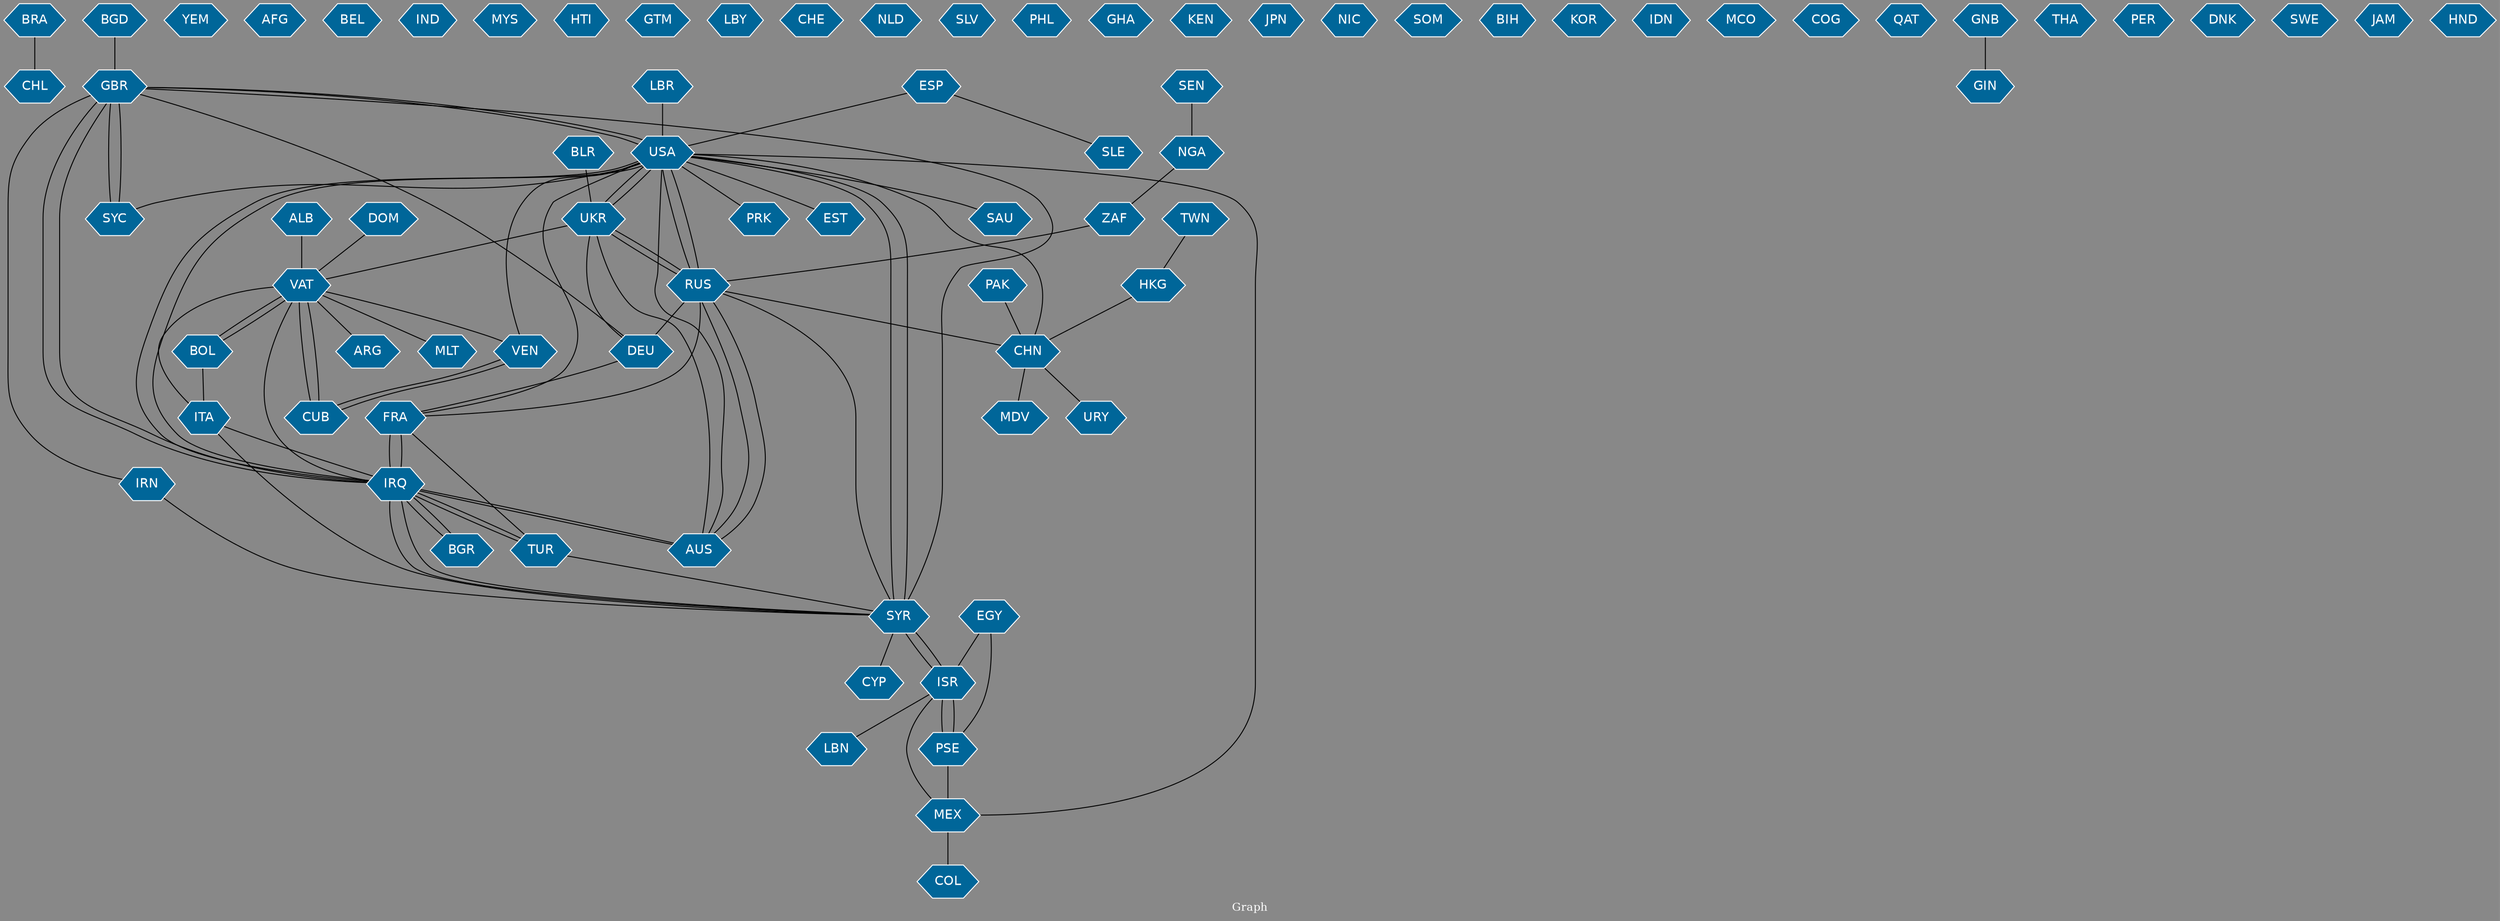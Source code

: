 // Countries together in item graph
graph {
	graph [bgcolor="#888888" fontcolor=white fontsize=12 label="Graph" outputorder=edgesfirst overlap=prism]
	node [color=white fillcolor="#006699" fontcolor=white fontname=Helvetica shape=hexagon style=filled]
	edge [arrowhead=open color=black fontcolor=white fontname=Courier fontsize=12]
		CHL [label=CHL]
		GBR [label=GBR]
		UKR [label=UKR]
		RUS [label=RUS]
		USA [label=USA]
		SAU [label=SAU]
		FRA [label=FRA]
		IRQ [label=IRQ]
		YEM [label=YEM]
		AFG [label=AFG]
		VAT [label=VAT]
		PSE [label=PSE]
		BEL [label=BEL]
		SYR [label=SYR]
		VEN [label=VEN]
		PAK [label=PAK]
		IND [label=IND]
		BOL [label=BOL]
		CUB [label=CUB]
		LBR [label=LBR]
		TUR [label=TUR]
		MYS [label=MYS]
		MEX [label=MEX]
		AUS [label=AUS]
		ITA [label=ITA]
		ZAF [label=ZAF]
		EGY [label=EGY]
		ESP [label=ESP]
		HTI [label=HTI]
		DEU [label=DEU]
		ISR [label=ISR]
		LBN [label=LBN]
		ALB [label=ALB]
		ARG [label=ARG]
		BRA [label=BRA]
		HKG [label=HKG]
		CHN [label=CHN]
		GTM [label=GTM]
		DOM [label=DOM]
		LBY [label=LBY]
		NGA [label=NGA]
		SYC [label=SYC]
		IRN [label=IRN]
		BGD [label=BGD]
		CHE [label=CHE]
		COL [label=COL]
		NLD [label=NLD]
		SEN [label=SEN]
		SLV [label=SLV]
		PHL [label=PHL]
		SLE [label=SLE]
		URY [label=URY]
		GHA [label=GHA]
		KEN [label=KEN]
		JPN [label=JPN]
		NIC [label=NIC]
		SOM [label=SOM]
		BIH [label=BIH]
		KOR [label=KOR]
		CYP [label=CYP]
		BLR [label=BLR]
		PRK [label=PRK]
		MLT [label=MLT]
		IDN [label=IDN]
		MCO [label=MCO]
		COG [label=COG]
		QAT [label=QAT]
		GNB [label=GNB]
		GIN [label=GIN]
		THA [label=THA]
		PER [label=PER]
		DNK [label=DNK]
		EST [label=EST]
		TWN [label=TWN]
		SWE [label=SWE]
		JAM [label=JAM]
		MDV [label=MDV]
		BGR [label=BGR]
		HND [label=HND]
			GBR -- IRN [weight=1]
			IRQ -- GBR [weight=2]
			VEN -- USA [weight=1]
			VAT -- ARG [weight=1]
			ESP -- SLE [weight=1]
			SYR -- CYP [weight=1]
			ITA -- IRQ [weight=1]
			TUR -- SYR [weight=1]
			UKR -- AUS [weight=1]
			DEU -- GBR [weight=1]
			MEX -- COL [weight=1]
			RUS -- DEU [weight=1]
			LBR -- USA [weight=1]
			BOL -- ITA [weight=1]
			BGD -- GBR [weight=1]
			CHN -- MDV [weight=1]
			PAK -- CHN [weight=1]
			USA -- EST [weight=1]
			RUS -- AUS [weight=1]
			USA -- UKR [weight=1]
			ISR -- LBN [weight=1]
			CHN -- USA [weight=1]
			EGY -- PSE [weight=1]
			TUR -- FRA [weight=1]
			EGY -- ISR [weight=1]
			AUS -- IRQ [weight=1]
			USA -- SYR [weight=2]
			ZAF -- RUS [weight=1]
			USA -- IRQ [weight=2]
			BLR -- UKR [weight=1]
			UKR -- USA [weight=3]
			USA -- RUS [weight=1]
			IRQ -- SYR [weight=1]
			PSE -- ISR [weight=8]
			HKG -- CHN [weight=1]
			CHN -- URY [weight=1]
			CUB -- VAT [weight=1]
			MEX -- ISR [weight=1]
			IRN -- SYR [weight=1]
			BOL -- VAT [weight=2]
			GBR -- IRQ [weight=2]
			TWN -- HKG [weight=1]
			GBR -- SYR [weight=1]
			SYR -- RUS [weight=1]
			FRA -- USA [weight=1]
			DEU -- FRA [weight=1]
			ISR -- PSE [weight=5]
			VAT -- BOL [weight=1]
			VAT -- MLT [weight=1]
			IRQ -- BGR [weight=1]
			PSE -- MEX [weight=1]
			ALB -- VAT [weight=3]
			ITA -- SYR [weight=1]
			BRA -- CHL [weight=1]
			SEN -- NGA [weight=1]
			VAT -- IRQ [weight=1]
			TUR -- IRQ [weight=2]
			UKR -- DEU [weight=1]
			VAT -- VEN [weight=1]
			NGA -- ZAF [weight=1]
			MEX -- USA [weight=1]
			RUS -- UKR [weight=3]
			FRA -- RUS [weight=1]
			GBR -- SYC [weight=1]
			VAT -- CUB [weight=1]
			IRQ -- FRA [weight=4]
			ESP -- USA [weight=1]
			GBR -- USA [weight=1]
			VEN -- CUB [weight=1]
			CUB -- VEN [weight=1]
			USA -- PRK [weight=1]
			USA -- AUS [weight=1]
			SYR -- USA [weight=5]
			SYR -- IRQ [weight=2]
			UKR -- RUS [weight=16]
			ISR -- SYR [weight=1]
			IRQ -- AUS [weight=2]
			IRQ -- USA [weight=4]
			SYR -- ISR [weight=1]
			FRA -- IRQ [weight=5]
			USA -- SAU [weight=1]
			DOM -- VAT [weight=1]
			AUS -- RUS [weight=1]
			ITA -- VAT [weight=1]
			RUS -- USA [weight=3]
			UKR -- VAT [weight=1]
			SYC -- GBR [weight=1]
			USA -- SYC [weight=1]
			IRQ -- TUR [weight=1]
			USA -- GBR [weight=3]
			RUS -- CHN [weight=1]
			BGR -- IRQ [weight=1]
			GNB -- GIN [weight=1]
}